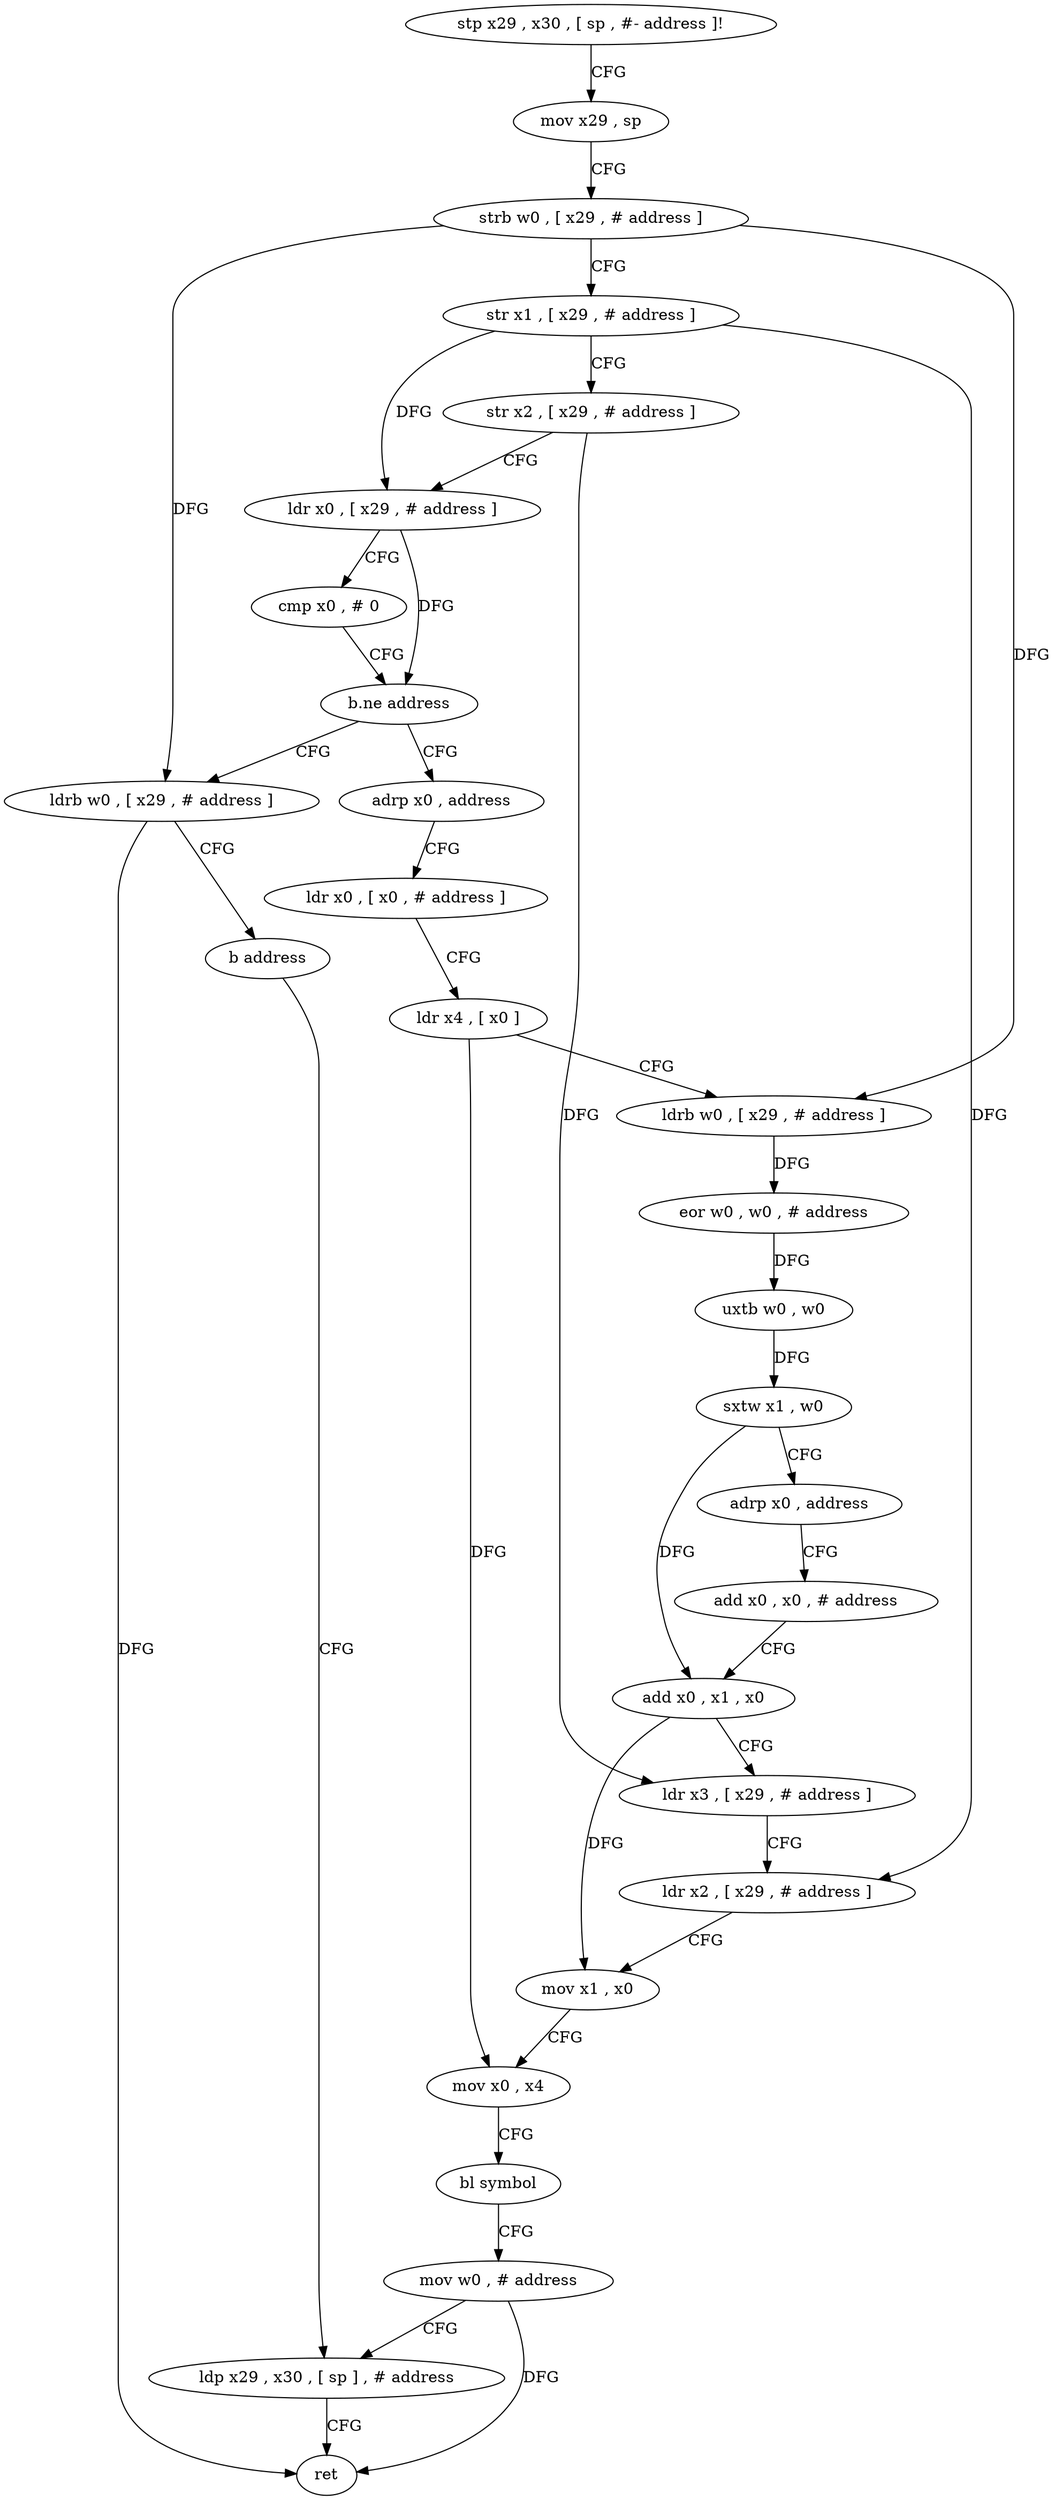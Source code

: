 digraph "func" {
"253032" [label = "stp x29 , x30 , [ sp , #- address ]!" ]
"253036" [label = "mov x29 , sp" ]
"253040" [label = "strb w0 , [ x29 , # address ]" ]
"253044" [label = "str x1 , [ x29 , # address ]" ]
"253048" [label = "str x2 , [ x29 , # address ]" ]
"253052" [label = "ldr x0 , [ x29 , # address ]" ]
"253056" [label = "cmp x0 , # 0" ]
"253060" [label = "b.ne address" ]
"253072" [label = "adrp x0 , address" ]
"253064" [label = "ldrb w0 , [ x29 , # address ]" ]
"253076" [label = "ldr x0 , [ x0 , # address ]" ]
"253080" [label = "ldr x4 , [ x0 ]" ]
"253084" [label = "ldrb w0 , [ x29 , # address ]" ]
"253088" [label = "eor w0 , w0 , # address" ]
"253092" [label = "uxtb w0 , w0" ]
"253096" [label = "sxtw x1 , w0" ]
"253100" [label = "adrp x0 , address" ]
"253104" [label = "add x0 , x0 , # address" ]
"253108" [label = "add x0 , x1 , x0" ]
"253112" [label = "ldr x3 , [ x29 , # address ]" ]
"253116" [label = "ldr x2 , [ x29 , # address ]" ]
"253120" [label = "mov x1 , x0" ]
"253124" [label = "mov x0 , x4" ]
"253128" [label = "bl symbol" ]
"253132" [label = "mov w0 , # address" ]
"253136" [label = "ldp x29 , x30 , [ sp ] , # address" ]
"253068" [label = "b address" ]
"253140" [label = "ret" ]
"253032" -> "253036" [ label = "CFG" ]
"253036" -> "253040" [ label = "CFG" ]
"253040" -> "253044" [ label = "CFG" ]
"253040" -> "253084" [ label = "DFG" ]
"253040" -> "253064" [ label = "DFG" ]
"253044" -> "253048" [ label = "CFG" ]
"253044" -> "253052" [ label = "DFG" ]
"253044" -> "253116" [ label = "DFG" ]
"253048" -> "253052" [ label = "CFG" ]
"253048" -> "253112" [ label = "DFG" ]
"253052" -> "253056" [ label = "CFG" ]
"253052" -> "253060" [ label = "DFG" ]
"253056" -> "253060" [ label = "CFG" ]
"253060" -> "253072" [ label = "CFG" ]
"253060" -> "253064" [ label = "CFG" ]
"253072" -> "253076" [ label = "CFG" ]
"253064" -> "253068" [ label = "CFG" ]
"253064" -> "253140" [ label = "DFG" ]
"253076" -> "253080" [ label = "CFG" ]
"253080" -> "253084" [ label = "CFG" ]
"253080" -> "253124" [ label = "DFG" ]
"253084" -> "253088" [ label = "DFG" ]
"253088" -> "253092" [ label = "DFG" ]
"253092" -> "253096" [ label = "DFG" ]
"253096" -> "253100" [ label = "CFG" ]
"253096" -> "253108" [ label = "DFG" ]
"253100" -> "253104" [ label = "CFG" ]
"253104" -> "253108" [ label = "CFG" ]
"253108" -> "253112" [ label = "CFG" ]
"253108" -> "253120" [ label = "DFG" ]
"253112" -> "253116" [ label = "CFG" ]
"253116" -> "253120" [ label = "CFG" ]
"253120" -> "253124" [ label = "CFG" ]
"253124" -> "253128" [ label = "CFG" ]
"253128" -> "253132" [ label = "CFG" ]
"253132" -> "253136" [ label = "CFG" ]
"253132" -> "253140" [ label = "DFG" ]
"253136" -> "253140" [ label = "CFG" ]
"253068" -> "253136" [ label = "CFG" ]
}
